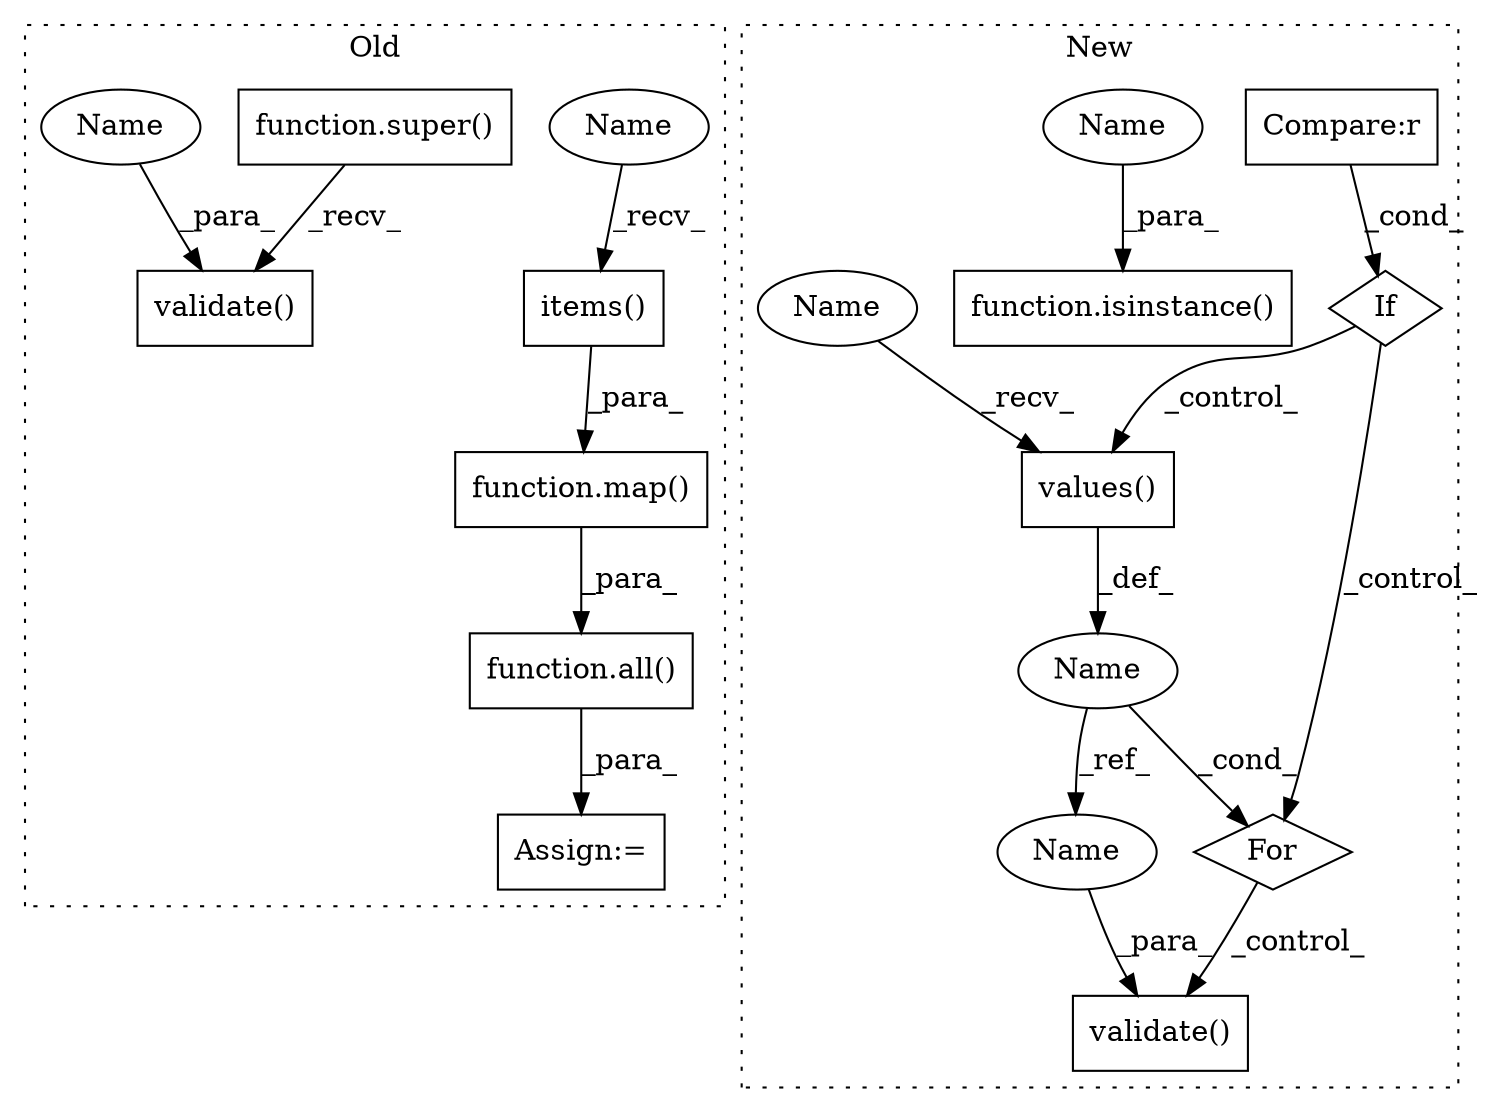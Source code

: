 digraph G {
subgraph cluster0 {
1 [label="function.all()" a="75" s="33003,33073" l="17,10" shape="box"];
7 [label="items()" a="75" s="33059" l="13" shape="box"];
8 [label="validate()" a="75" s="32946,32968" l="17,1" shape="box"];
11 [label="function.super()" a="75" s="32946" l="7" shape="box"];
12 [label="function.map()" a="75" s="33020,33072" l="4,1" shape="box"];
13 [label="Assign:=" a="68" s="33000" l="3" shape="box"];
17 [label="Name" a="87" s="33059" l="5" shape="ellipse"];
18 [label="Name" a="87" s="32963" l="5" shape="ellipse"];
label = "Old";
style="dotted";
}
subgraph cluster1 {
2 [label="values()" a="75" s="33476" l="14" shape="box"];
3 [label="function.isinstance()" a="75" s="33050,33072" l="11,1" shape="box"];
4 [label="If" a="96" s="33423" l="3" shape="diamond"];
5 [label="validate()" a="75" s="33508,33534" l="20,1" shape="box"];
6 [label="Compare:r" a="40" s="33426" l="22" shape="box"];
9 [label="Name" a="87" s="33466" l="6" shape="ellipse"];
10 [label="For" a="107" s="33462,33490" l="4,18" shape="diamond"];
14 [label="Name" a="87" s="33528" l="6" shape="ellipse"];
15 [label="Name" a="87" s="33061" l="5" shape="ellipse"];
16 [label="Name" a="87" s="33476" l="5" shape="ellipse"];
label = "New";
style="dotted";
}
1 -> 13 [label="_para_"];
2 -> 9 [label="_def_"];
4 -> 2 [label="_control_"];
4 -> 10 [label="_control_"];
6 -> 4 [label="_cond_"];
7 -> 12 [label="_para_"];
9 -> 14 [label="_ref_"];
9 -> 10 [label="_cond_"];
10 -> 5 [label="_control_"];
11 -> 8 [label="_recv_"];
12 -> 1 [label="_para_"];
14 -> 5 [label="_para_"];
15 -> 3 [label="_para_"];
16 -> 2 [label="_recv_"];
17 -> 7 [label="_recv_"];
18 -> 8 [label="_para_"];
}